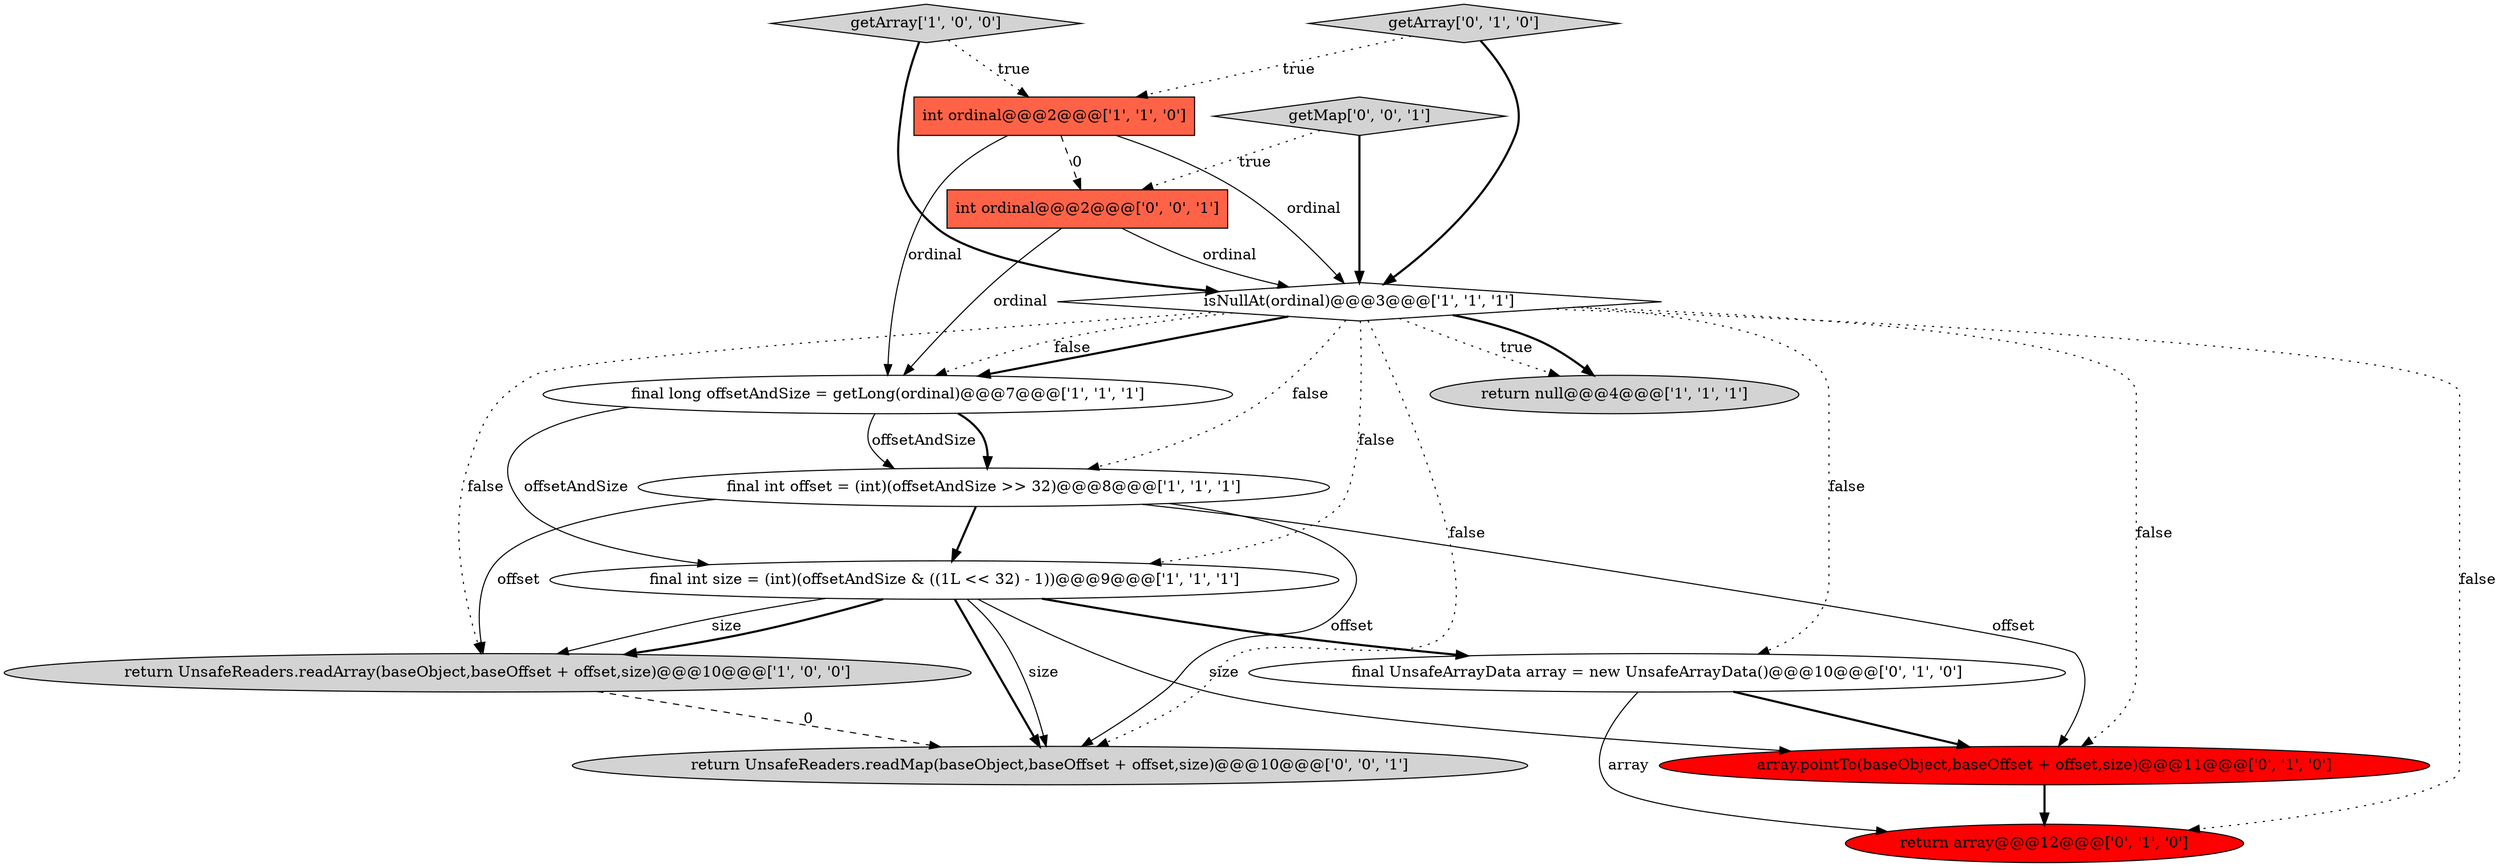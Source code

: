 digraph {
6 [style = filled, label = "int ordinal@@@2@@@['1', '1', '0']", fillcolor = tomato, shape = box image = "AAA0AAABBB1BBB"];
4 [style = filled, label = "final int offset = (int)(offsetAndSize >> 32)@@@8@@@['1', '1', '1']", fillcolor = white, shape = ellipse image = "AAA0AAABBB1BBB"];
10 [style = filled, label = "final UnsafeArrayData array = new UnsafeArrayData()@@@10@@@['0', '1', '0']", fillcolor = white, shape = ellipse image = "AAA0AAABBB2BBB"];
9 [style = filled, label = "return array@@@12@@@['0', '1', '0']", fillcolor = red, shape = ellipse image = "AAA1AAABBB2BBB"];
0 [style = filled, label = "isNullAt(ordinal)@@@3@@@['1', '1', '1']", fillcolor = white, shape = diamond image = "AAA0AAABBB1BBB"];
3 [style = filled, label = "final long offsetAndSize = getLong(ordinal)@@@7@@@['1', '1', '1']", fillcolor = white, shape = ellipse image = "AAA0AAABBB1BBB"];
8 [style = filled, label = "getArray['0', '1', '0']", fillcolor = lightgray, shape = diamond image = "AAA0AAABBB2BBB"];
11 [style = filled, label = "array.pointTo(baseObject,baseOffset + offset,size)@@@11@@@['0', '1', '0']", fillcolor = red, shape = ellipse image = "AAA1AAABBB2BBB"];
2 [style = filled, label = "return UnsafeReaders.readArray(baseObject,baseOffset + offset,size)@@@10@@@['1', '0', '0']", fillcolor = lightgray, shape = ellipse image = "AAA0AAABBB1BBB"];
14 [style = filled, label = "getMap['0', '0', '1']", fillcolor = lightgray, shape = diamond image = "AAA0AAABBB3BBB"];
12 [style = filled, label = "int ordinal@@@2@@@['0', '0', '1']", fillcolor = tomato, shape = box image = "AAA0AAABBB3BBB"];
5 [style = filled, label = "getArray['1', '0', '0']", fillcolor = lightgray, shape = diamond image = "AAA0AAABBB1BBB"];
1 [style = filled, label = "final int size = (int)(offsetAndSize & ((1L << 32) - 1))@@@9@@@['1', '1', '1']", fillcolor = white, shape = ellipse image = "AAA0AAABBB1BBB"];
13 [style = filled, label = "return UnsafeReaders.readMap(baseObject,baseOffset + offset,size)@@@10@@@['0', '0', '1']", fillcolor = lightgray, shape = ellipse image = "AAA0AAABBB3BBB"];
7 [style = filled, label = "return null@@@4@@@['1', '1', '1']", fillcolor = lightgray, shape = ellipse image = "AAA0AAABBB1BBB"];
0->3 [style = bold, label=""];
14->12 [style = dotted, label="true"];
6->3 [style = solid, label="ordinal"];
6->0 [style = solid, label="ordinal"];
0->4 [style = dotted, label="false"];
0->2 [style = dotted, label="false"];
5->6 [style = dotted, label="true"];
4->13 [style = solid, label="offset"];
1->2 [style = solid, label="size"];
0->1 [style = dotted, label="false"];
11->9 [style = bold, label=""];
3->4 [style = bold, label=""];
1->13 [style = bold, label=""];
4->2 [style = solid, label="offset"];
0->7 [style = bold, label=""];
6->12 [style = dashed, label="0"];
10->9 [style = solid, label="array"];
3->1 [style = solid, label="offsetAndSize"];
0->9 [style = dotted, label="false"];
8->0 [style = bold, label=""];
12->3 [style = solid, label="ordinal"];
0->11 [style = dotted, label="false"];
12->0 [style = solid, label="ordinal"];
8->6 [style = dotted, label="true"];
14->0 [style = bold, label=""];
5->0 [style = bold, label=""];
0->3 [style = dotted, label="false"];
2->13 [style = dashed, label="0"];
1->13 [style = solid, label="size"];
4->11 [style = solid, label="offset"];
1->11 [style = solid, label="size"];
4->1 [style = bold, label=""];
1->2 [style = bold, label=""];
0->13 [style = dotted, label="false"];
1->10 [style = bold, label=""];
3->4 [style = solid, label="offsetAndSize"];
0->7 [style = dotted, label="true"];
10->11 [style = bold, label=""];
0->10 [style = dotted, label="false"];
}
